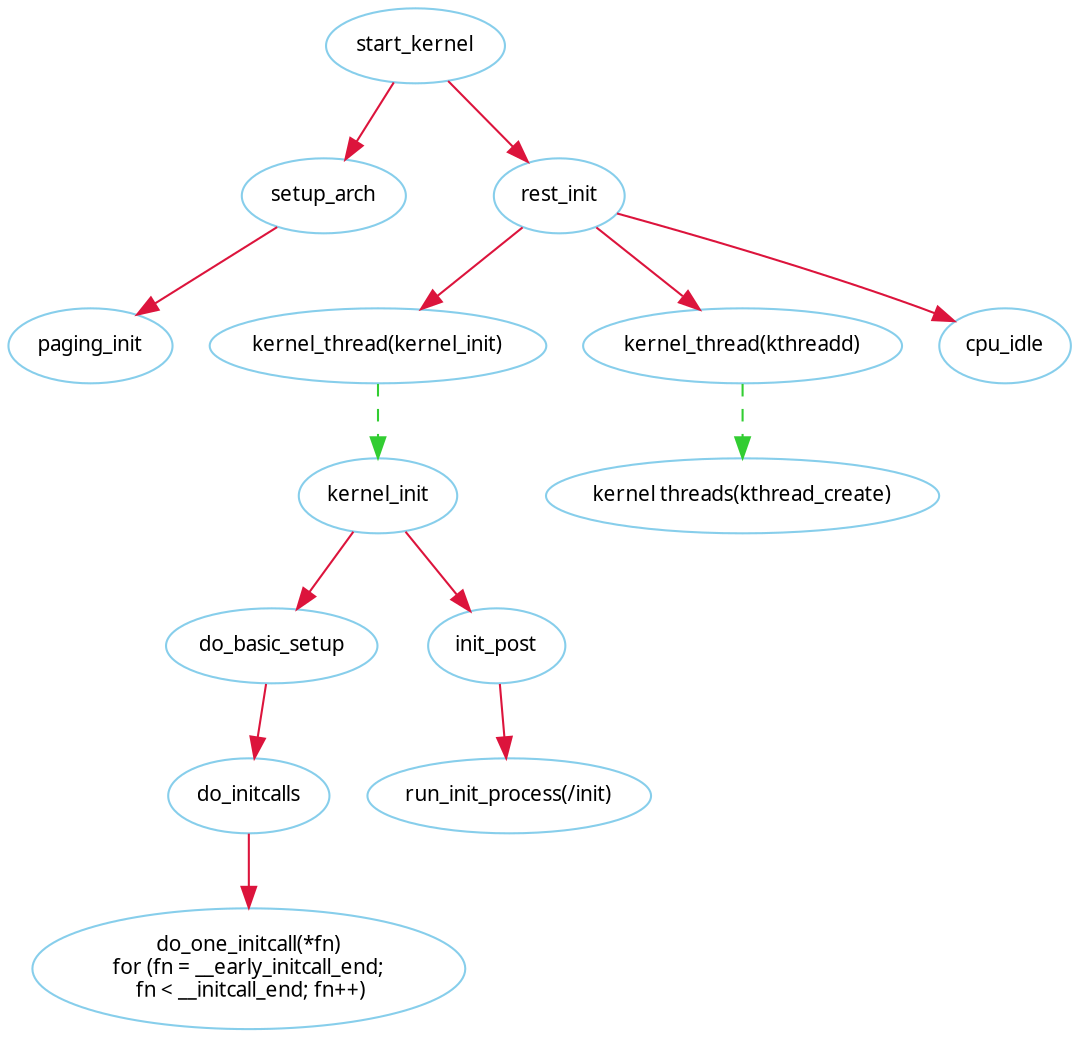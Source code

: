 /*
node
color: naveblue, skyblue, red, red4, crimson, forestgreen, limegreen
style: solid, dotted, dashed, bold, rounded, filled
shape:
*/

/*
edge
color: naveblue, skyblue, red, red4, crimson, forestgreen, limegreen
style: solid, dotted, dashed, bold 
shape: 
*/

/*
rankdir: TB BT LR RL
*/

digraph start_kernel_dot{
	fontname = "Verdana";
	fontsize = 10;
	rankdir=TB;
	node [fontname = "Verdana", fontsize = 10, color="skyblue"];
	edge [fontname = "Verdana", fontsize = 10, color="crimson", style="solid"];

	start_kernel->setup_arch
	start_kernel->rest_init
	
	setup_arch->paging_init

	rest_init->kernel_thread_kernel_init
	rest_init->kernel_thread_kthreadd
	rest_init->cpu_idle

	kernel_thread_kernel_init[label="kernel_thread(kernel_init)"]
	kernel_thread_kernel_init->kernel_init[color="limegreen", style="dashed"]

	kernel_thread_kthreadd[label="kernel_thread(kthreadd)"];
	kernel_thread_kthreadd->"kernel threads(kthread_create)"[color="limegreen", style="dashed"]
	
	kernel_init->do_basic_setup
	kernel_init->init_post

	do_basic_setup->do_initcalls

	init_post->"run_init_process(/init)"

	do_initcalls->do_one_initcall

	do_one_initcall[label="do_one_initcall(*fn)\nfor (fn = __early_initcall_end;\n fn < __initcall_end; fn++)"]
}

